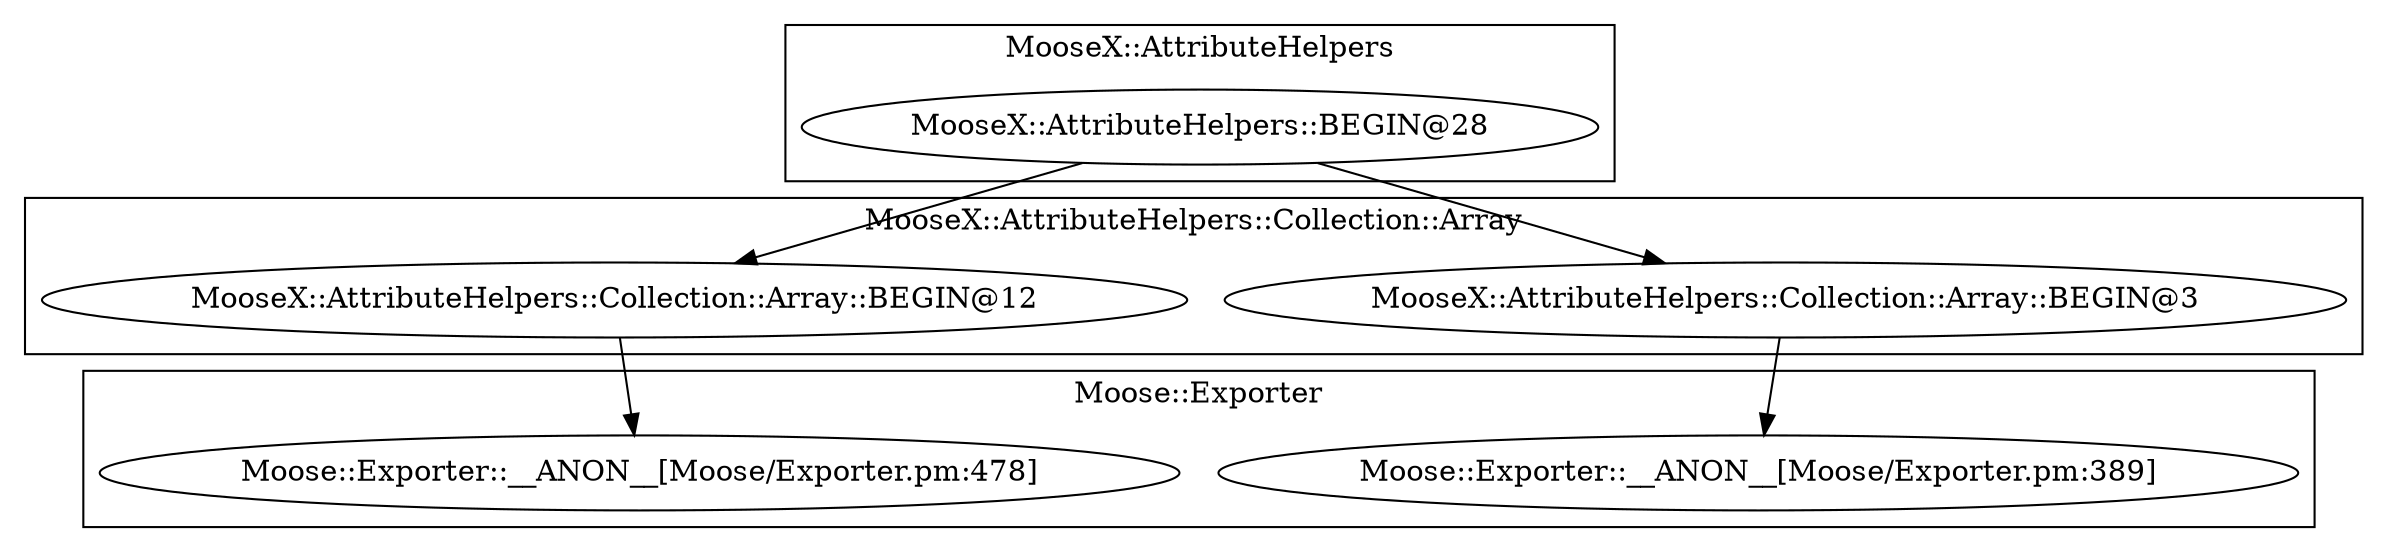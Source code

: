 digraph {
graph [overlap=false]
subgraph cluster_Moose_Exporter {
	label="Moose::Exporter";
	"Moose::Exporter::__ANON__[Moose/Exporter.pm:389]";
	"Moose::Exporter::__ANON__[Moose/Exporter.pm:478]";
}
subgraph cluster_MooseX_AttributeHelpers_Collection_Array {
	label="MooseX::AttributeHelpers::Collection::Array";
	"MooseX::AttributeHelpers::Collection::Array::BEGIN@12";
	"MooseX::AttributeHelpers::Collection::Array::BEGIN@3";
}
subgraph cluster_MooseX_AttributeHelpers {
	label="MooseX::AttributeHelpers";
	"MooseX::AttributeHelpers::BEGIN@28";
}
"MooseX::AttributeHelpers::Collection::Array::BEGIN@12" -> "Moose::Exporter::__ANON__[Moose/Exporter.pm:478]";
"MooseX::AttributeHelpers::BEGIN@28" -> "MooseX::AttributeHelpers::Collection::Array::BEGIN@12";
"MooseX::AttributeHelpers::BEGIN@28" -> "MooseX::AttributeHelpers::Collection::Array::BEGIN@3";
"MooseX::AttributeHelpers::Collection::Array::BEGIN@3" -> "Moose::Exporter::__ANON__[Moose/Exporter.pm:389]";
}
